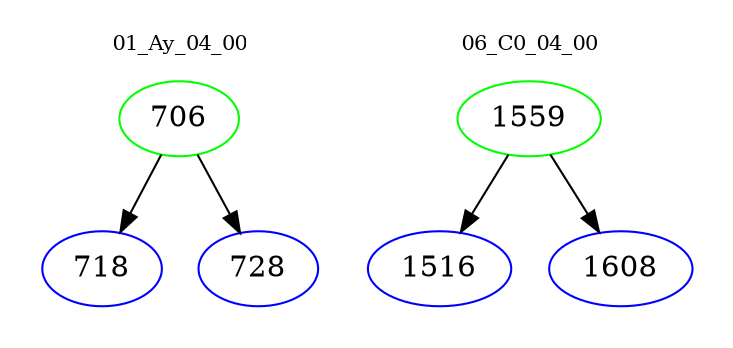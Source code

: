 digraph{
subgraph cluster_0 {
color = white
label = "01_Ay_04_00";
fontsize=10;
T0_706 [label="706", color="green"]
T0_706 -> T0_718 [color="black"]
T0_718 [label="718", color="blue"]
T0_706 -> T0_728 [color="black"]
T0_728 [label="728", color="blue"]
}
subgraph cluster_1 {
color = white
label = "06_C0_04_00";
fontsize=10;
T1_1559 [label="1559", color="green"]
T1_1559 -> T1_1516 [color="black"]
T1_1516 [label="1516", color="blue"]
T1_1559 -> T1_1608 [color="black"]
T1_1608 [label="1608", color="blue"]
}
}
